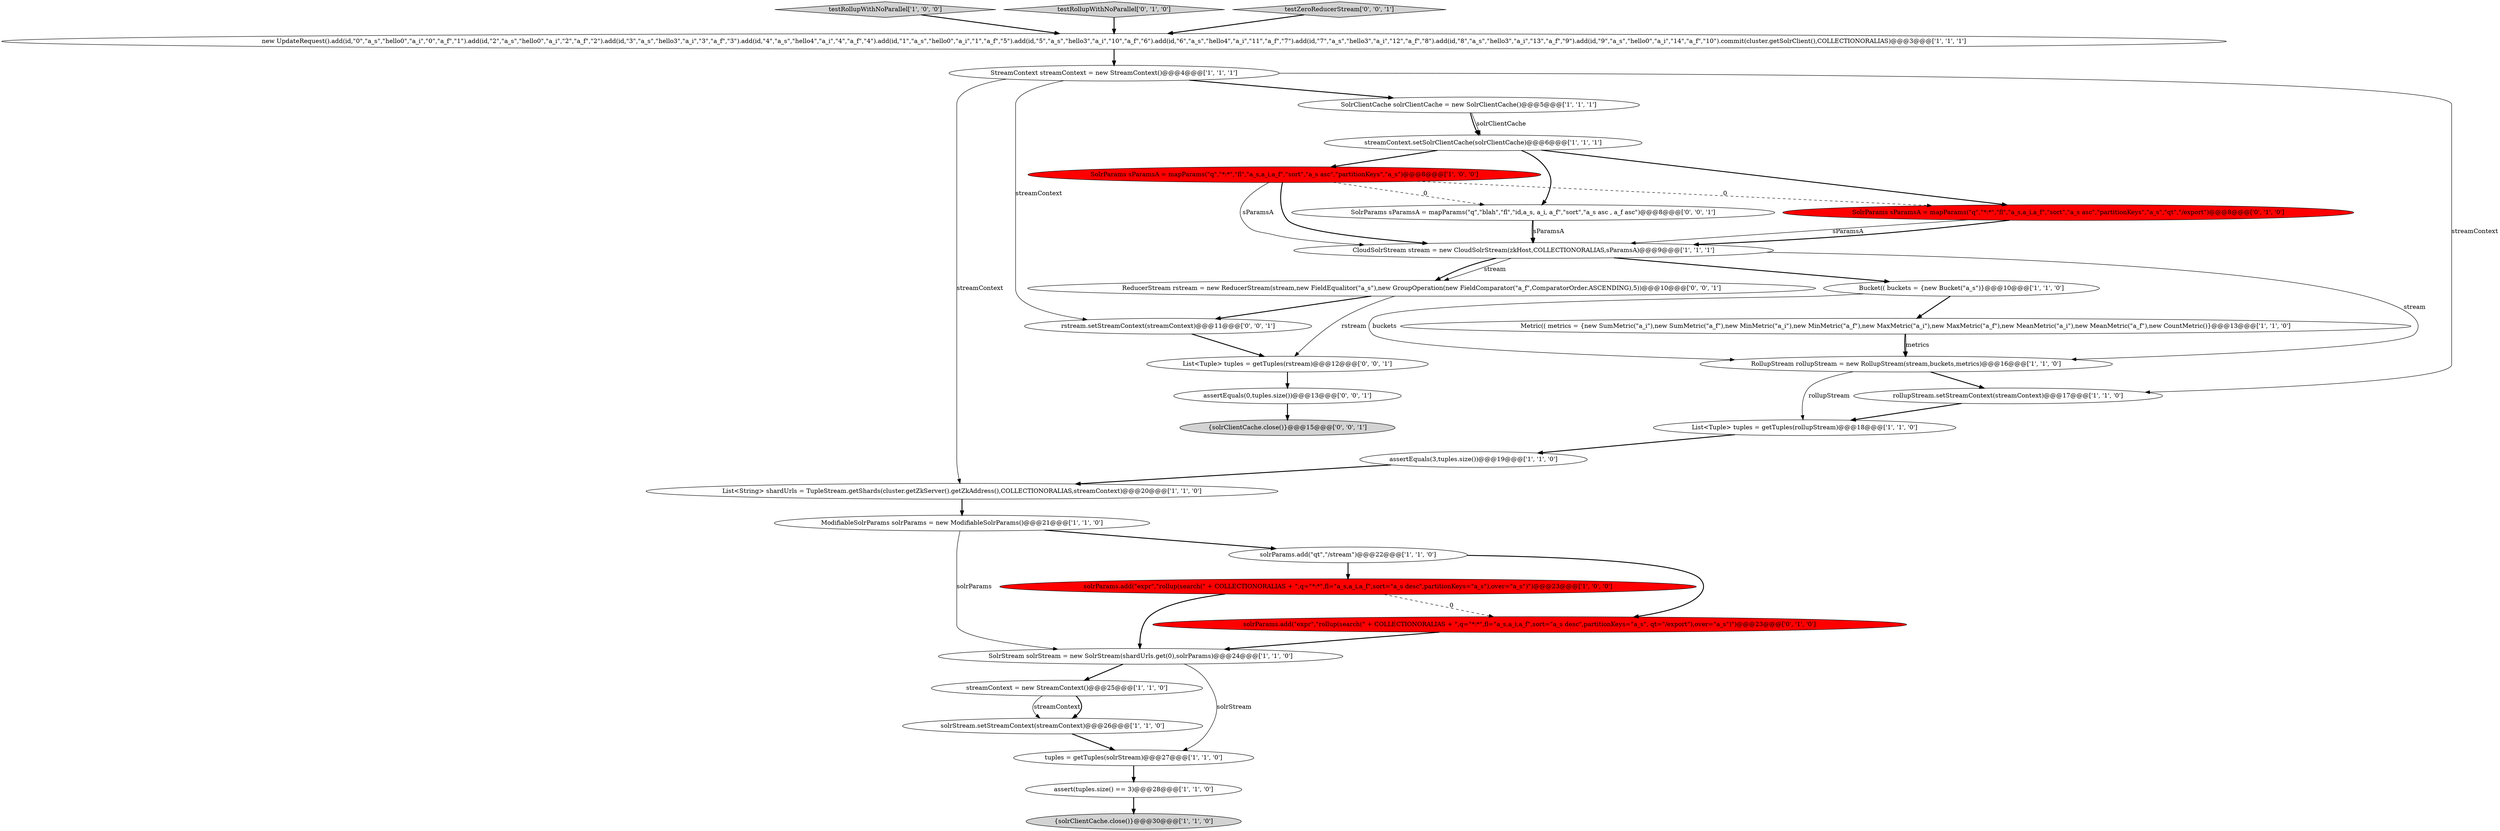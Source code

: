 digraph {
29 [style = filled, label = "assertEquals(0,tuples.size())@@@13@@@['0', '0', '1']", fillcolor = white, shape = ellipse image = "AAA0AAABBB3BBB"];
12 [style = filled, label = "List<String> shardUrls = TupleStream.getShards(cluster.getZkServer().getZkAddress(),COLLECTIONORALIAS,streamContext)@@@20@@@['1', '1', '0']", fillcolor = white, shape = ellipse image = "AAA0AAABBB1BBB"];
28 [style = filled, label = "ReducerStream rstream = new ReducerStream(stream,new FieldEqualitor(\"a_s\"),new GroupOperation(new FieldComparator(\"a_f\",ComparatorOrder.ASCENDING),5))@@@10@@@['0', '0', '1']", fillcolor = white, shape = ellipse image = "AAA0AAABBB3BBB"];
20 [style = filled, label = "streamContext = new StreamContext()@@@25@@@['1', '1', '0']", fillcolor = white, shape = ellipse image = "AAA0AAABBB1BBB"];
18 [style = filled, label = "testRollupWithNoParallel['1', '0', '0']", fillcolor = lightgray, shape = diamond image = "AAA0AAABBB1BBB"];
21 [style = filled, label = "new UpdateRequest().add(id,\"0\",\"a_s\",\"hello0\",\"a_i\",\"0\",\"a_f\",\"1\").add(id,\"2\",\"a_s\",\"hello0\",\"a_i\",\"2\",\"a_f\",\"2\").add(id,\"3\",\"a_s\",\"hello3\",\"a_i\",\"3\",\"a_f\",\"3\").add(id,\"4\",\"a_s\",\"hello4\",\"a_i\",\"4\",\"a_f\",\"4\").add(id,\"1\",\"a_s\",\"hello0\",\"a_i\",\"1\",\"a_f\",\"5\").add(id,\"5\",\"a_s\",\"hello3\",\"a_i\",\"10\",\"a_f\",\"6\").add(id,\"6\",\"a_s\",\"hello4\",\"a_i\",\"11\",\"a_f\",\"7\").add(id,\"7\",\"a_s\",\"hello3\",\"a_i\",\"12\",\"a_f\",\"8\").add(id,\"8\",\"a_s\",\"hello3\",\"a_i\",\"13\",\"a_f\",\"9\").add(id,\"9\",\"a_s\",\"hello0\",\"a_i\",\"14\",\"a_f\",\"10\").commit(cluster.getSolrClient(),COLLECTIONORALIAS)@@@3@@@['1', '1', '1']", fillcolor = white, shape = ellipse image = "AAA0AAABBB1BBB"];
10 [style = filled, label = "List<Tuple> tuples = getTuples(rollupStream)@@@18@@@['1', '1', '0']", fillcolor = white, shape = ellipse image = "AAA0AAABBB1BBB"];
14 [style = filled, label = "CloudSolrStream stream = new CloudSolrStream(zkHost,COLLECTIONORALIAS,sParamsA)@@@9@@@['1', '1', '1']", fillcolor = white, shape = ellipse image = "AAA0AAABBB1BBB"];
1 [style = filled, label = "SolrParams sParamsA = mapParams(\"q\",\"*:*\",\"fl\",\"a_s,a_i,a_f\",\"sort\",\"a_s asc\",\"partitionKeys\",\"a_s\")@@@8@@@['1', '0', '0']", fillcolor = red, shape = ellipse image = "AAA1AAABBB1BBB"];
24 [style = filled, label = "testRollupWithNoParallel['0', '1', '0']", fillcolor = lightgray, shape = diamond image = "AAA0AAABBB2BBB"];
31 [style = filled, label = "rstream.setStreamContext(streamContext)@@@11@@@['0', '0', '1']", fillcolor = white, shape = ellipse image = "AAA0AAABBB3BBB"];
19 [style = filled, label = "SolrStream solrStream = new SolrStream(shardUrls.get(0),solrParams)@@@24@@@['1', '1', '0']", fillcolor = white, shape = ellipse image = "AAA0AAABBB1BBB"];
32 [style = filled, label = "SolrParams sParamsA = mapParams(\"q\",\"blah\",\"fl\",\"id,a_s, a_i, a_f\",\"sort\",\"a_s asc , a_f asc\")@@@8@@@['0', '0', '1']", fillcolor = white, shape = ellipse image = "AAA0AAABBB3BBB"];
11 [style = filled, label = "Bucket(( buckets = {new Bucket(\"a_s\")}@@@10@@@['1', '1', '0']", fillcolor = white, shape = ellipse image = "AAA0AAABBB1BBB"];
13 [style = filled, label = "ModifiableSolrParams solrParams = new ModifiableSolrParams()@@@21@@@['1', '1', '0']", fillcolor = white, shape = ellipse image = "AAA0AAABBB1BBB"];
27 [style = filled, label = "{solrClientCache.close()}@@@15@@@['0', '0', '1']", fillcolor = lightgray, shape = ellipse image = "AAA0AAABBB3BBB"];
9 [style = filled, label = "assert(tuples.size() == 3)@@@28@@@['1', '1', '0']", fillcolor = white, shape = ellipse image = "AAA0AAABBB1BBB"];
22 [style = filled, label = "solrParams.add(\"qt\",\"/stream\")@@@22@@@['1', '1', '0']", fillcolor = white, shape = ellipse image = "AAA0AAABBB1BBB"];
30 [style = filled, label = "testZeroReducerStream['0', '0', '1']", fillcolor = lightgray, shape = diamond image = "AAA0AAABBB3BBB"];
7 [style = filled, label = "streamContext.setSolrClientCache(solrClientCache)@@@6@@@['1', '1', '1']", fillcolor = white, shape = ellipse image = "AAA0AAABBB1BBB"];
8 [style = filled, label = "{solrClientCache.close()}@@@30@@@['1', '1', '0']", fillcolor = lightgray, shape = ellipse image = "AAA0AAABBB1BBB"];
4 [style = filled, label = "SolrClientCache solrClientCache = new SolrClientCache()@@@5@@@['1', '1', '1']", fillcolor = white, shape = ellipse image = "AAA0AAABBB1BBB"];
26 [style = filled, label = "List<Tuple> tuples = getTuples(rstream)@@@12@@@['0', '0', '1']", fillcolor = white, shape = ellipse image = "AAA0AAABBB3BBB"];
23 [style = filled, label = "SolrParams sParamsA = mapParams(\"q\",\"*:*\",\"fl\",\"a_s,a_i,a_f\",\"sort\",\"a_s asc\",\"partitionKeys\",\"a_s\",\"qt\",\"/export\")@@@8@@@['0', '1', '0']", fillcolor = red, shape = ellipse image = "AAA1AAABBB2BBB"];
2 [style = filled, label = "RollupStream rollupStream = new RollupStream(stream,buckets,metrics)@@@16@@@['1', '1', '0']", fillcolor = white, shape = ellipse image = "AAA0AAABBB1BBB"];
0 [style = filled, label = "StreamContext streamContext = new StreamContext()@@@4@@@['1', '1', '1']", fillcolor = white, shape = ellipse image = "AAA0AAABBB1BBB"];
16 [style = filled, label = "rollupStream.setStreamContext(streamContext)@@@17@@@['1', '1', '0']", fillcolor = white, shape = ellipse image = "AAA0AAABBB1BBB"];
5 [style = filled, label = "Metric(( metrics = {new SumMetric(\"a_i\"),new SumMetric(\"a_f\"),new MinMetric(\"a_i\"),new MinMetric(\"a_f\"),new MaxMetric(\"a_i\"),new MaxMetric(\"a_f\"),new MeanMetric(\"a_i\"),new MeanMetric(\"a_f\"),new CountMetric()}@@@13@@@['1', '1', '0']", fillcolor = white, shape = ellipse image = "AAA0AAABBB1BBB"];
6 [style = filled, label = "tuples = getTuples(solrStream)@@@27@@@['1', '1', '0']", fillcolor = white, shape = ellipse image = "AAA0AAABBB1BBB"];
17 [style = filled, label = "solrParams.add(\"expr\",\"rollup(search(\" + COLLECTIONORALIAS + \",q=\"*:*\",fl=\"a_s,a_i,a_f\",sort=\"a_s desc\",partitionKeys=\"a_s\"),over=\"a_s\")\")@@@23@@@['1', '0', '0']", fillcolor = red, shape = ellipse image = "AAA1AAABBB1BBB"];
25 [style = filled, label = "solrParams.add(\"expr\",\"rollup(search(\" + COLLECTIONORALIAS + \",q=\"*:*\",fl=\"a_s,a_i,a_f\",sort=\"a_s desc\",partitionKeys=\"a_s\", qt=\"/export\"),over=\"a_s\")\")@@@23@@@['0', '1', '0']", fillcolor = red, shape = ellipse image = "AAA1AAABBB2BBB"];
15 [style = filled, label = "assertEquals(3,tuples.size())@@@19@@@['1', '1', '0']", fillcolor = white, shape = ellipse image = "AAA0AAABBB1BBB"];
3 [style = filled, label = "solrStream.setStreamContext(streamContext)@@@26@@@['1', '1', '0']", fillcolor = white, shape = ellipse image = "AAA0AAABBB1BBB"];
22->25 [style = bold, label=""];
7->32 [style = bold, label=""];
7->1 [style = bold, label=""];
10->15 [style = bold, label=""];
2->10 [style = solid, label="rollupStream"];
21->0 [style = bold, label=""];
16->10 [style = bold, label=""];
19->20 [style = bold, label=""];
28->31 [style = bold, label=""];
26->29 [style = bold, label=""];
0->12 [style = solid, label="streamContext"];
20->3 [style = solid, label="streamContext"];
23->14 [style = solid, label="sParamsA"];
3->6 [style = bold, label=""];
32->14 [style = bold, label=""];
14->28 [style = bold, label=""];
14->28 [style = solid, label="stream"];
20->3 [style = bold, label=""];
1->32 [style = dashed, label="0"];
9->8 [style = bold, label=""];
17->19 [style = bold, label=""];
17->25 [style = dashed, label="0"];
4->7 [style = bold, label=""];
13->19 [style = solid, label="solrParams"];
23->14 [style = bold, label=""];
12->13 [style = bold, label=""];
29->27 [style = bold, label=""];
11->5 [style = bold, label=""];
5->2 [style = bold, label=""];
31->26 [style = bold, label=""];
30->21 [style = bold, label=""];
0->16 [style = solid, label="streamContext"];
14->2 [style = solid, label="stream"];
5->2 [style = solid, label="metrics"];
19->6 [style = solid, label="solrStream"];
32->14 [style = solid, label="sParamsA"];
24->21 [style = bold, label=""];
0->4 [style = bold, label=""];
0->31 [style = solid, label="streamContext"];
1->14 [style = solid, label="sParamsA"];
7->23 [style = bold, label=""];
25->19 [style = bold, label=""];
22->17 [style = bold, label=""];
1->14 [style = bold, label=""];
15->12 [style = bold, label=""];
13->22 [style = bold, label=""];
18->21 [style = bold, label=""];
6->9 [style = bold, label=""];
14->11 [style = bold, label=""];
28->26 [style = solid, label="rstream"];
1->23 [style = dashed, label="0"];
4->7 [style = solid, label="solrClientCache"];
11->2 [style = solid, label="buckets"];
2->16 [style = bold, label=""];
}
